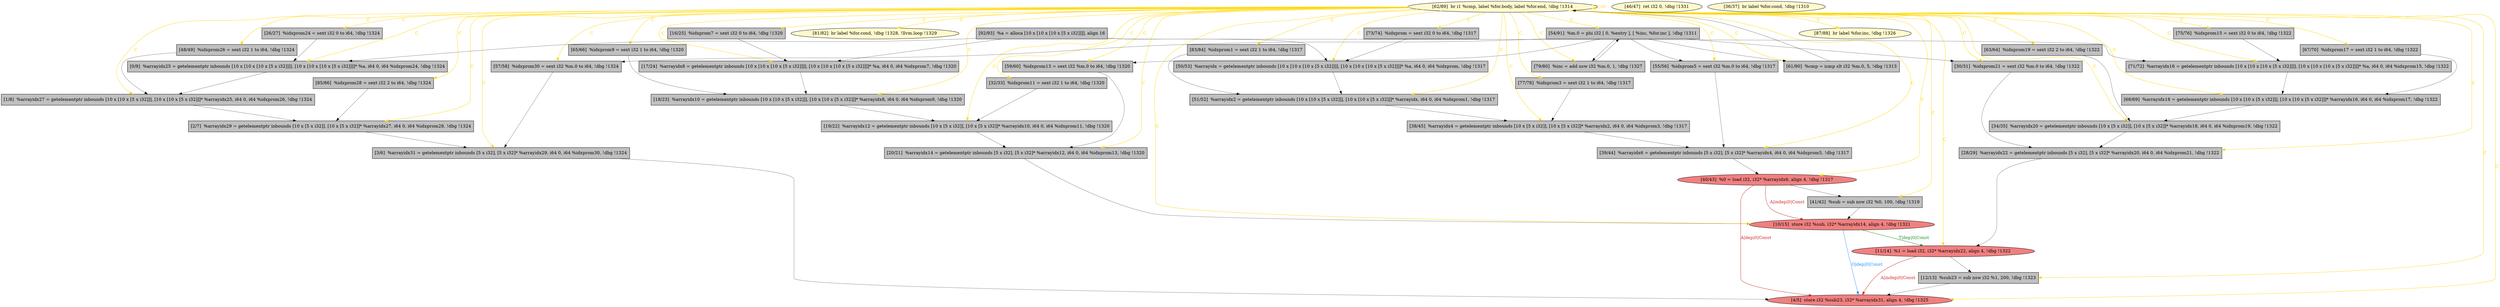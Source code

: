 
digraph G {


node108 [fillcolor=grey,label="[63/64]  %idxprom19 = sext i32 2 to i64, !dbg !1322",shape=rectangle,style=filled ]
node106 [fillcolor=grey,label="[65/66]  %idxprom9 = sext i32 1 to i64, !dbg !1320",shape=rectangle,style=filled ]
node105 [fillcolor=grey,label="[67/70]  %idxprom17 = sext i32 1 to i64, !dbg !1322",shape=rectangle,style=filled ]
node104 [fillcolor=grey,label="[71/72]  %arrayidx16 = getelementptr inbounds [10 x [10 x [10 x [5 x i32]]]], [10 x [10 x [10 x [5 x i32]]]]* %a, i64 0, i64 %idxprom15, !dbg !1322",shape=rectangle,style=filled ]
node103 [fillcolor=grey,label="[73/74]  %idxprom = sext i32 0 to i64, !dbg !1317",shape=rectangle,style=filled ]
node101 [fillcolor=grey,label="[41/42]  %sub = sub nsw i32 %0, 100, !dbg !1319",shape=rectangle,style=filled ]
node100 [fillcolor=grey,label="[20/21]  %arrayidx14 = getelementptr inbounds [5 x i32], [5 x i32]* %arrayidx12, i64 0, i64 %idxprom13, !dbg !1320",shape=rectangle,style=filled ]
node99 [fillcolor=grey,label="[59/60]  %idxprom13 = sext i32 %m.0 to i64, !dbg !1320",shape=rectangle,style=filled ]
node72 [fillcolor=grey,label="[18/23]  %arrayidx10 = getelementptr inbounds [10 x [10 x [5 x i32]]], [10 x [10 x [5 x i32]]]* %arrayidx8, i64 0, i64 %idxprom9, !dbg !1320",shape=rectangle,style=filled ]
node63 [fillcolor=lightcoral,label="[10/15]  store i32 %sub, i32* %arrayidx14, align 4, !dbg !1321",shape=ellipse,style=filled ]
node71 [fillcolor=grey,label="[34/35]  %arrayidx20 = getelementptr inbounds [10 x [5 x i32]], [10 x [5 x i32]]* %arrayidx18, i64 0, i64 %idxprom19, !dbg !1322",shape=rectangle,style=filled ]
node92 [fillcolor=lemonchiffon,label="[81/82]  br label %for.cond, !dbg !1328, !llvm.loop !1329",shape=ellipse,style=filled ]
node68 [fillcolor=grey,label="[19/22]  %arrayidx12 = getelementptr inbounds [10 x [5 x i32]], [10 x [5 x i32]]* %arrayidx10, i64 0, i64 %idxprom11, !dbg !1320",shape=rectangle,style=filled ]
node62 [fillcolor=grey,label="[0/9]  %arrayidx25 = getelementptr inbounds [10 x [10 x [10 x [5 x i32]]]], [10 x [10 x [10 x [5 x i32]]]]* %a, i64 0, i64 %idxprom24, !dbg !1324",shape=rectangle,style=filled ]
node76 [fillcolor=lemonchiffon,label="[46/47]  ret i32 0, !dbg !1331",shape=ellipse,style=filled ]
node74 [fillcolor=grey,label="[38/45]  %arrayidx4 = getelementptr inbounds [10 x [5 x i32]], [10 x [5 x i32]]* %arrayidx2, i64 0, i64 %idxprom3, !dbg !1317",shape=rectangle,style=filled ]
node75 [fillcolor=grey,label="[39/44]  %arrayidx6 = getelementptr inbounds [5 x i32], [5 x i32]* %arrayidx4, i64 0, i64 %idxprom5, !dbg !1317",shape=rectangle,style=filled ]
node90 [fillcolor=lemonchiffon,label="[62/89]  br i1 %cmp, label %for.body, label %for.end, !dbg !1314",shape=ellipse,style=filled ]
node86 [fillcolor=grey,label="[61/90]  %cmp = icmp slt i32 %m.0, 5, !dbg !1313",shape=rectangle,style=filled ]
node73 [fillcolor=lemonchiffon,label="[36/37]  br label %for.cond, !dbg !1310",shape=ellipse,style=filled ]
node64 [fillcolor=grey,label="[16/25]  %idxprom7 = sext i32 0 to i64, !dbg !1320",shape=rectangle,style=filled ]
node98 [fillcolor=grey,label="[92/93]  %a = alloca [10 x [10 x [10 x [5 x i32]]]], align 16",shape=rectangle,style=filled ]
node77 [fillcolor=grey,label="[48/49]  %idxprom26 = sext i32 1 to i64, !dbg !1324",shape=rectangle,style=filled ]
node66 [fillcolor=lightcoral,label="[11/14]  %1 = load i32, i32* %arrayidx22, align 4, !dbg !1322",shape=ellipse,style=filled ]
node102 [fillcolor=grey,label="[77/78]  %idxprom3 = sext i32 1 to i64, !dbg !1317",shape=rectangle,style=filled ]
node70 [fillcolor=grey,label="[32/33]  %idxprom11 = sext i32 1 to i64, !dbg !1320",shape=rectangle,style=filled ]
node82 [fillcolor=grey,label="[57/58]  %idxprom30 = sext i32 %m.0 to i64, !dbg !1324",shape=rectangle,style=filled ]
node94 [fillcolor=grey,label="[75/76]  %idxprom15 = sext i32 0 to i64, !dbg !1322",shape=rectangle,style=filled ]
node78 [fillcolor=grey,label="[50/53]  %arrayidx = getelementptr inbounds [10 x [10 x [10 x [5 x i32]]]], [10 x [10 x [10 x [5 x i32]]]]* %a, i64 0, i64 %idxprom, !dbg !1317",shape=rectangle,style=filled ]
node79 [fillcolor=grey,label="[54/91]  %m.0 = phi i32 [ 0, %entry ], [ %inc, %for.inc ], !dbg !1311",shape=rectangle,style=filled ]
node80 [fillcolor=grey,label="[1/8]  %arrayidx27 = getelementptr inbounds [10 x [10 x [5 x i32]]], [10 x [10 x [5 x i32]]]* %arrayidx25, i64 0, i64 %idxprom26, !dbg !1324",shape=rectangle,style=filled ]
node69 [fillcolor=grey,label="[30/31]  %idxprom21 = sext i32 %m.0 to i64, !dbg !1322",shape=rectangle,style=filled ]
node81 [fillcolor=grey,label="[85/86]  %idxprom28 = sext i32 2 to i64, !dbg !1324",shape=rectangle,style=filled ]
node84 [fillcolor=grey,label="[2/7]  %arrayidx29 = getelementptr inbounds [10 x [5 x i32]], [10 x [5 x i32]]* %arrayidx27, i64 0, i64 %idxprom28, !dbg !1324",shape=rectangle,style=filled ]
node83 [fillcolor=grey,label="[79/80]  %inc = add nsw i32 %m.0, 1, !dbg !1327",shape=rectangle,style=filled ]
node85 [fillcolor=lemonchiffon,label="[87/88]  br label %for.inc, !dbg !1326",shape=ellipse,style=filled ]
node87 [fillcolor=grey,label="[68/69]  %arrayidx18 = getelementptr inbounds [10 x [10 x [5 x i32]]], [10 x [10 x [5 x i32]]]* %arrayidx16, i64 0, i64 %idxprom17, !dbg !1322",shape=rectangle,style=filled ]
node93 [fillcolor=lightcoral,label="[4/5]  store i32 %sub23, i32* %arrayidx31, align 4, !dbg !1325",shape=ellipse,style=filled ]
node88 [fillcolor=grey,label="[17/24]  %arrayidx8 = getelementptr inbounds [10 x [10 x [10 x [5 x i32]]]], [10 x [10 x [10 x [5 x i32]]]]* %a, i64 0, i64 %idxprom7, !dbg !1320",shape=rectangle,style=filled ]
node89 [fillcolor=grey,label="[83/84]  %idxprom1 = sext i32 1 to i64, !dbg !1317",shape=rectangle,style=filled ]
node65 [fillcolor=grey,label="[26/27]  %idxprom24 = sext i32 0 to i64, !dbg !1324",shape=rectangle,style=filled ]
node95 [fillcolor=lightcoral,label="[40/43]  %0 = load i32, i32* %arrayidx6, align 4, !dbg !1317",shape=ellipse,style=filled ]
node67 [fillcolor=grey,label="[28/29]  %arrayidx22 = getelementptr inbounds [5 x i32], [5 x i32]* %arrayidx20, i64 0, i64 %idxprom21, !dbg !1322",shape=rectangle,style=filled ]
node96 [fillcolor=grey,label="[3/6]  %arrayidx31 = getelementptr inbounds [5 x i32], [5 x i32]* %arrayidx29, i64 0, i64 %idxprom30, !dbg !1324",shape=rectangle,style=filled ]
node107 [fillcolor=grey,label="[12/13]  %sub23 = sub nsw i32 %1, 200, !dbg !1323",shape=rectangle,style=filled ]
node91 [fillcolor=grey,label="[55/56]  %idxprom5 = sext i32 %m.0 to i64, !dbg !1317",shape=rectangle,style=filled ]
node97 [fillcolor=grey,label="[51/52]  %arrayidx2 = getelementptr inbounds [10 x [10 x [5 x i32]]], [10 x [10 x [5 x i32]]]* %arrayidx, i64 0, i64 %idxprom1, !dbg !1317",shape=rectangle,style=filled ]

node90->node63 [style=solid,color=gold,label="C",penwidth=1.0,fontcolor=gold ]
node90->node75 [style=solid,color=gold,label="C",penwidth=1.0,fontcolor=gold ]
node90->node99 [style=solid,color=gold,label="C",penwidth=1.0,fontcolor=gold ]
node90->node64 [style=solid,color=gold,label="C",penwidth=1.0,fontcolor=gold ]
node90->node74 [style=solid,color=gold,label="C",penwidth=1.0,fontcolor=gold ]
node90->node97 [style=solid,color=gold,label="C",penwidth=1.0,fontcolor=gold ]
node90->node78 [style=solid,color=gold,label="C",penwidth=1.0,fontcolor=gold ]
node90->node86 [style=solid,color=gold,label="C",penwidth=1.0,fontcolor=gold ]
node63->node66 [style=solid,color=forestgreen,label="T|dep|0|Const",penwidth=1.0,fontcolor=forestgreen ]
node62->node80 [style=solid,color=black,label="",penwidth=0.5,fontcolor=black ]
node107->node93 [style=solid,color=black,label="",penwidth=0.5,fontcolor=black ]
node101->node63 [style=solid,color=black,label="",penwidth=0.5,fontcolor=black ]
node79->node99 [style=solid,color=black,label="",penwidth=0.5,fontcolor=black ]
node63->node93 [style=solid,color=dodgerblue,label="O|dep|0|Const",penwidth=1.0,fontcolor=dodgerblue ]
node90->node62 [style=solid,color=gold,label="C",penwidth=1.0,fontcolor=gold ]
node90->node101 [style=solid,color=gold,label="C",penwidth=1.0,fontcolor=gold ]
node69->node67 [style=solid,color=black,label="",penwidth=0.5,fontcolor=black ]
node90->node69 [style=solid,color=gold,label="C",penwidth=1.0,fontcolor=gold ]
node90->node79 [style=solid,color=gold,label="C",penwidth=1.0,fontcolor=gold ]
node82->node96 [style=solid,color=black,label="",penwidth=0.5,fontcolor=black ]
node98->node78 [style=solid,color=black,label="",penwidth=0.5,fontcolor=black ]
node90->node65 [style=solid,color=gold,label="C",penwidth=1.0,fontcolor=gold ]
node99->node100 [style=solid,color=black,label="",penwidth=0.5,fontcolor=black ]
node90->node93 [style=solid,color=gold,label="C",penwidth=1.0,fontcolor=gold ]
node90->node77 [style=solid,color=gold,label="C",penwidth=1.0,fontcolor=gold ]
node71->node67 [style=solid,color=black,label="",penwidth=0.5,fontcolor=black ]
node90->node94 [style=solid,color=gold,label="C",penwidth=1.0,fontcolor=gold ]
node90->node80 [style=solid,color=gold,label="C",penwidth=1.0,fontcolor=gold ]
node70->node68 [style=solid,color=black,label="",penwidth=0.5,fontcolor=black ]
node90->node106 [style=solid,color=gold,label="C",penwidth=1.0,fontcolor=gold ]
node84->node96 [style=solid,color=black,label="",penwidth=0.5,fontcolor=black ]
node90->node81 [style=solid,color=gold,label="C",penwidth=1.0,fontcolor=gold ]
node90->node92 [style=solid,color=gold,label="C",penwidth=1.0,fontcolor=gold ]
node90->node96 [style=solid,color=gold,label="C",penwidth=1.0,fontcolor=gold ]
node90->node66 [style=solid,color=gold,label="C",penwidth=1.0,fontcolor=gold ]
node94->node104 [style=solid,color=black,label="",penwidth=0.5,fontcolor=black ]
node104->node87 [style=solid,color=black,label="",penwidth=0.5,fontcolor=black ]
node75->node95 [style=solid,color=black,label="",penwidth=0.5,fontcolor=black ]
node102->node74 [style=solid,color=black,label="",penwidth=0.5,fontcolor=black ]
node96->node93 [style=solid,color=black,label="",penwidth=0.5,fontcolor=black ]
node90->node108 [style=solid,color=gold,label="C",penwidth=1.0,fontcolor=gold ]
node81->node84 [style=solid,color=black,label="",penwidth=0.5,fontcolor=black ]
node90->node82 [style=solid,color=gold,label="C",penwidth=1.0,fontcolor=gold ]
node90->node107 [style=solid,color=gold,label="C",penwidth=1.0,fontcolor=gold ]
node89->node97 [style=solid,color=black,label="",penwidth=0.5,fontcolor=black ]
node90->node85 [style=solid,color=gold,label="C",penwidth=1.0,fontcolor=gold ]
node87->node71 [style=solid,color=black,label="",penwidth=0.5,fontcolor=black ]
node72->node68 [style=solid,color=black,label="",penwidth=0.5,fontcolor=black ]
node90->node89 [style=solid,color=gold,label="C",penwidth=1.0,fontcolor=gold ]
node100->node63 [style=solid,color=black,label="",penwidth=0.5,fontcolor=black ]
node97->node74 [style=solid,color=black,label="",penwidth=0.5,fontcolor=black ]
node67->node66 [style=solid,color=black,label="",penwidth=0.5,fontcolor=black ]
node90->node91 [style=solid,color=gold,label="C",penwidth=1.0,fontcolor=gold ]
node80->node84 [style=solid,color=black,label="",penwidth=0.5,fontcolor=black ]
node90->node88 [style=solid,color=gold,label="C",penwidth=1.0,fontcolor=gold ]
node98->node88 [style=solid,color=black,label="",penwidth=0.5,fontcolor=black ]
node90->node87 [style=solid,color=gold,label="C",penwidth=1.0,fontcolor=gold ]
node90->node105 [style=solid,color=gold,label="C",penwidth=1.0,fontcolor=gold ]
node77->node80 [style=solid,color=black,label="",penwidth=0.5,fontcolor=black ]
node66->node93 [style=solid,color=firebrick3,label="A|indep|0|Const",penwidth=1.0,fontcolor=firebrick3 ]
node90->node95 [style=solid,color=gold,label="C",penwidth=1.0,fontcolor=gold ]
node90->node70 [style=solid,color=gold,label="C",penwidth=1.0,fontcolor=gold ]
node90->node100 [style=solid,color=gold,label="C",penwidth=1.0,fontcolor=gold ]
node66->node107 [style=solid,color=black,label="",penwidth=0.5,fontcolor=black ]
node95->node93 [style=solid,color=firebrick3,label="A|dep|0|Const",penwidth=1.0,fontcolor=firebrick3 ]
node90->node90 [style=solid,color=gold,label="C",penwidth=1.0,fontcolor=gold ]
node90->node83 [style=solid,color=gold,label="C",penwidth=1.0,fontcolor=gold ]
node79->node86 [style=solid,color=black,label="",penwidth=0.5,fontcolor=black ]
node90->node67 [style=solid,color=gold,label="C",penwidth=1.0,fontcolor=gold ]
node78->node97 [style=solid,color=black,label="",penwidth=0.5,fontcolor=black ]
node83->node79 [style=solid,color=black,label="",penwidth=0.5,fontcolor=black ]
node64->node88 [style=solid,color=black,label="",penwidth=0.5,fontcolor=black ]
node65->node62 [style=solid,color=black,label="",penwidth=0.5,fontcolor=black ]
node90->node68 [style=solid,color=gold,label="C",penwidth=1.0,fontcolor=gold ]
node108->node71 [style=solid,color=black,label="",penwidth=0.5,fontcolor=black ]
node86->node90 [style=solid,color=black,label="",penwidth=0.5,fontcolor=black ]
node90->node71 [style=solid,color=gold,label="C",penwidth=1.0,fontcolor=gold ]
node79->node83 [style=solid,color=black,label="",penwidth=0.5,fontcolor=black ]
node90->node102 [style=solid,color=gold,label="C",penwidth=1.0,fontcolor=gold ]
node88->node72 [style=solid,color=black,label="",penwidth=0.5,fontcolor=black ]
node98->node104 [style=solid,color=black,label="",penwidth=0.5,fontcolor=black ]
node79->node91 [style=solid,color=black,label="",penwidth=0.5,fontcolor=black ]
node79->node69 [style=solid,color=black,label="",penwidth=0.5,fontcolor=black ]
node79->node82 [style=solid,color=black,label="",penwidth=0.5,fontcolor=black ]
node90->node84 [style=solid,color=gold,label="C",penwidth=1.0,fontcolor=gold ]
node98->node62 [style=solid,color=black,label="",penwidth=0.5,fontcolor=black ]
node90->node104 [style=solid,color=gold,label="C",penwidth=1.0,fontcolor=gold ]
node90->node103 [style=solid,color=gold,label="C",penwidth=1.0,fontcolor=gold ]
node103->node78 [style=solid,color=black,label="",penwidth=0.5,fontcolor=black ]
node74->node75 [style=solid,color=black,label="",penwidth=0.5,fontcolor=black ]
node95->node63 [style=solid,color=firebrick3,label="A|indep|0|Const",penwidth=1.0,fontcolor=firebrick3 ]
node68->node100 [style=solid,color=black,label="",penwidth=0.5,fontcolor=black ]
node90->node72 [style=solid,color=gold,label="C",penwidth=1.0,fontcolor=gold ]
node105->node87 [style=solid,color=black,label="",penwidth=0.5,fontcolor=black ]
node106->node72 [style=solid,color=black,label="",penwidth=0.5,fontcolor=black ]
node95->node101 [style=solid,color=black,label="",penwidth=0.5,fontcolor=black ]
node91->node75 [style=solid,color=black,label="",penwidth=0.5,fontcolor=black ]


}
